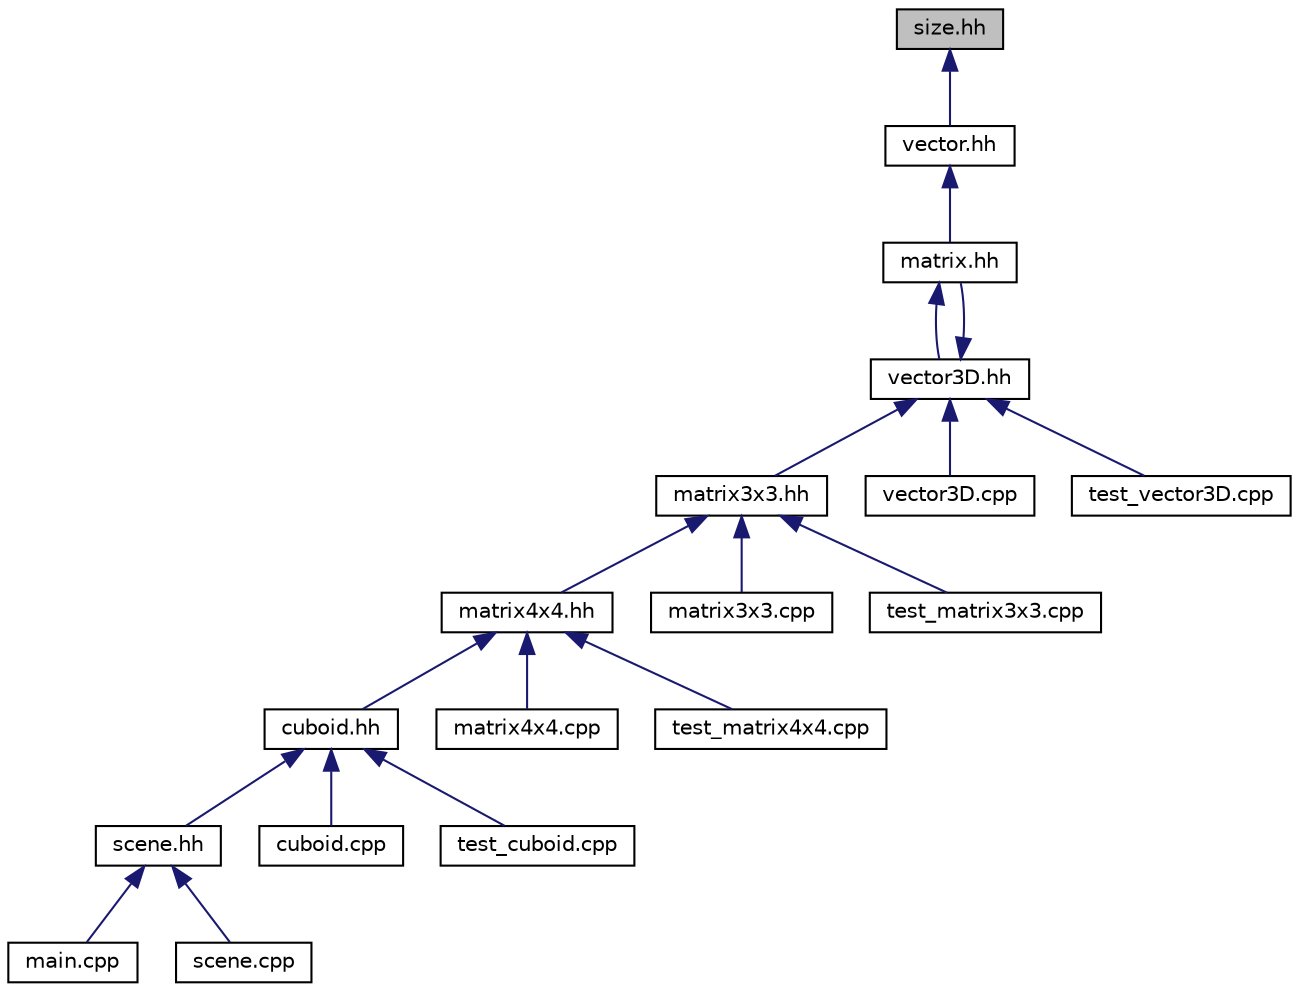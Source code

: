 digraph "size.hh"
{
 // LATEX_PDF_SIZE
  edge [fontname="Helvetica",fontsize="10",labelfontname="Helvetica",labelfontsize="10"];
  node [fontname="Helvetica",fontsize="10",shape=record];
  Node1 [label="size.hh",height=0.2,width=0.4,color="black", fillcolor="grey75", style="filled", fontcolor="black",tooltip=" "];
  Node1 -> Node2 [dir="back",color="midnightblue",fontsize="10",style="solid",fontname="Helvetica"];
  Node2 [label="vector.hh",height=0.2,width=0.4,color="black", fillcolor="white", style="filled",URL="$vector_8hh.html",tooltip="Definicja szablonu Vector."];
  Node2 -> Node3 [dir="back",color="midnightblue",fontsize="10",style="solid",fontname="Helvetica"];
  Node3 [label="matrix.hh",height=0.2,width=0.4,color="black", fillcolor="white", style="filled",URL="$matrix_8hh.html",tooltip="Definicja szablonu Matrix."];
  Node3 -> Node4 [dir="back",color="midnightblue",fontsize="10",style="solid",fontname="Helvetica"];
  Node4 [label="vector3D.hh",height=0.2,width=0.4,color="black", fillcolor="white", style="filled",URL="$vector3_d_8hh.html",tooltip="konkretyzacja szablonu Vector3D"];
  Node4 -> Node5 [dir="back",color="midnightblue",fontsize="10",style="solid",fontname="Helvetica"];
  Node5 [label="matrix3x3.hh",height=0.2,width=0.4,color="black", fillcolor="white", style="filled",URL="$matrix3x3_8hh.html",tooltip="konkretyzacja szablonu Matrix3x3"];
  Node5 -> Node6 [dir="back",color="midnightblue",fontsize="10",style="solid",fontname="Helvetica"];
  Node6 [label="matrix4x4.hh",height=0.2,width=0.4,color="black", fillcolor="white", style="filled",URL="$matrix4x4_8hh.html",tooltip="konkretyzacja szablonu Matrix3x3"];
  Node6 -> Node7 [dir="back",color="midnightblue",fontsize="10",style="solid",fontname="Helvetica"];
  Node7 [label="cuboid.hh",height=0.2,width=0.4,color="black", fillcolor="white", style="filled",URL="$cuboid_8hh.html",tooltip="Deklaracja klasy Cuboid."];
  Node7 -> Node8 [dir="back",color="midnightblue",fontsize="10",style="solid",fontname="Helvetica"];
  Node8 [label="scene.hh",height=0.2,width=0.4,color="black", fillcolor="white", style="filled",URL="$scene_8hh.html",tooltip=" "];
  Node8 -> Node9 [dir="back",color="midnightblue",fontsize="10",style="solid",fontname="Helvetica"];
  Node9 [label="main.cpp",height=0.2,width=0.4,color="black", fillcolor="white", style="filled",URL="$app_2main_8cpp.html",tooltip="Definicja funkcji main programu i funkcji wyświetlania menu."];
  Node8 -> Node10 [dir="back",color="midnightblue",fontsize="10",style="solid",fontname="Helvetica"];
  Node10 [label="scene.cpp",height=0.2,width=0.4,color="black", fillcolor="white", style="filled",URL="$scene_8cpp.html",tooltip="Definicje metod klasy Scene."];
  Node7 -> Node11 [dir="back",color="midnightblue",fontsize="10",style="solid",fontname="Helvetica"];
  Node11 [label="cuboid.cpp",height=0.2,width=0.4,color="black", fillcolor="white", style="filled",URL="$cuboid_8cpp.html",tooltip="Definicje metod klasy Cuboid."];
  Node7 -> Node12 [dir="back",color="midnightblue",fontsize="10",style="solid",fontname="Helvetica"];
  Node12 [label="test_cuboid.cpp",height=0.2,width=0.4,color="black", fillcolor="white", style="filled",URL="$test__cuboid_8cpp.html",tooltip=" "];
  Node6 -> Node13 [dir="back",color="midnightblue",fontsize="10",style="solid",fontname="Helvetica"];
  Node13 [label="matrix4x4.cpp",height=0.2,width=0.4,color="black", fillcolor="white", style="filled",URL="$matrix4x4_8cpp.html",tooltip="Metody zdefiniowane dla Macierzy4x4."];
  Node6 -> Node14 [dir="back",color="midnightblue",fontsize="10",style="solid",fontname="Helvetica"];
  Node14 [label="test_matrix4x4.cpp",height=0.2,width=0.4,color="black", fillcolor="white", style="filled",URL="$test__matrix4x4_8cpp.html",tooltip=" "];
  Node5 -> Node15 [dir="back",color="midnightblue",fontsize="10",style="solid",fontname="Helvetica"];
  Node15 [label="matrix3x3.cpp",height=0.2,width=0.4,color="black", fillcolor="white", style="filled",URL="$matrix3x3_8cpp.html",tooltip="Metody zdefiniowane dla Macierzy3x3."];
  Node5 -> Node16 [dir="back",color="midnightblue",fontsize="10",style="solid",fontname="Helvetica"];
  Node16 [label="test_matrix3x3.cpp",height=0.2,width=0.4,color="black", fillcolor="white", style="filled",URL="$test__matrix3x3_8cpp.html",tooltip=" "];
  Node4 -> Node3 [dir="back",color="midnightblue",fontsize="10",style="solid",fontname="Helvetica"];
  Node4 -> Node17 [dir="back",color="midnightblue",fontsize="10",style="solid",fontname="Helvetica"];
  Node17 [label="vector3D.cpp",height=0.2,width=0.4,color="black", fillcolor="white", style="filled",URL="$vector3_d_8cpp.html",tooltip="Metody zdefiniowane dla Wektora3D."];
  Node4 -> Node18 [dir="back",color="midnightblue",fontsize="10",style="solid",fontname="Helvetica"];
  Node18 [label="test_vector3D.cpp",height=0.2,width=0.4,color="black", fillcolor="white", style="filled",URL="$test__vector3_d_8cpp.html",tooltip=" "];
}
